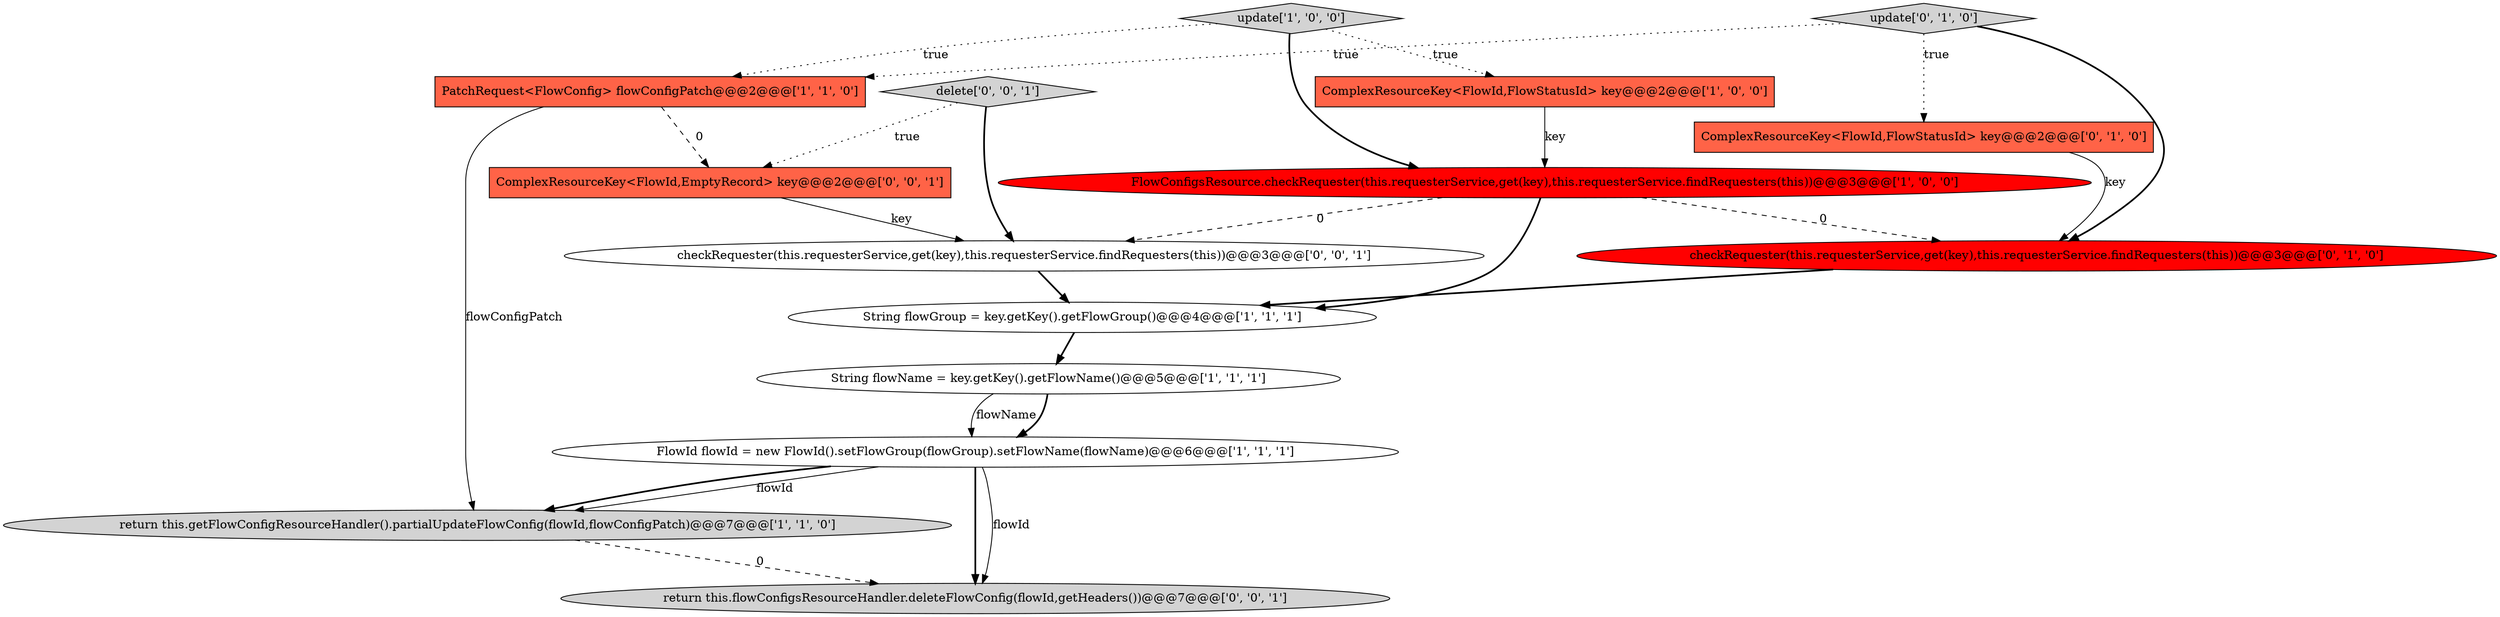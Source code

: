 digraph {
4 [style = filled, label = "update['1', '0', '0']", fillcolor = lightgray, shape = diamond image = "AAA0AAABBB1BBB"];
5 [style = filled, label = "ComplexResourceKey<FlowId,FlowStatusId> key@@@2@@@['1', '0', '0']", fillcolor = tomato, shape = box image = "AAA0AAABBB1BBB"];
3 [style = filled, label = "return this.getFlowConfigResourceHandler().partialUpdateFlowConfig(flowId,flowConfigPatch)@@@7@@@['1', '1', '0']", fillcolor = lightgray, shape = ellipse image = "AAA0AAABBB1BBB"];
8 [style = filled, label = "ComplexResourceKey<FlowId,FlowStatusId> key@@@2@@@['0', '1', '0']", fillcolor = tomato, shape = box image = "AAA0AAABBB2BBB"];
11 [style = filled, label = "delete['0', '0', '1']", fillcolor = lightgray, shape = diamond image = "AAA0AAABBB3BBB"];
13 [style = filled, label = "ComplexResourceKey<FlowId,EmptyRecord> key@@@2@@@['0', '0', '1']", fillcolor = tomato, shape = box image = "AAA0AAABBB3BBB"];
9 [style = filled, label = "checkRequester(this.requesterService,get(key),this.requesterService.findRequesters(this))@@@3@@@['0', '1', '0']", fillcolor = red, shape = ellipse image = "AAA1AAABBB2BBB"];
1 [style = filled, label = "String flowGroup = key.getKey().getFlowGroup()@@@4@@@['1', '1', '1']", fillcolor = white, shape = ellipse image = "AAA0AAABBB1BBB"];
6 [style = filled, label = "PatchRequest<FlowConfig> flowConfigPatch@@@2@@@['1', '1', '0']", fillcolor = tomato, shape = box image = "AAA0AAABBB1BBB"];
7 [style = filled, label = "FlowConfigsResource.checkRequester(this.requesterService,get(key),this.requesterService.findRequesters(this))@@@3@@@['1', '0', '0']", fillcolor = red, shape = ellipse image = "AAA1AAABBB1BBB"];
10 [style = filled, label = "update['0', '1', '0']", fillcolor = lightgray, shape = diamond image = "AAA0AAABBB2BBB"];
12 [style = filled, label = "checkRequester(this.requesterService,get(key),this.requesterService.findRequesters(this))@@@3@@@['0', '0', '1']", fillcolor = white, shape = ellipse image = "AAA0AAABBB3BBB"];
2 [style = filled, label = "String flowName = key.getKey().getFlowName()@@@5@@@['1', '1', '1']", fillcolor = white, shape = ellipse image = "AAA0AAABBB1BBB"];
0 [style = filled, label = "FlowId flowId = new FlowId().setFlowGroup(flowGroup).setFlowName(flowName)@@@6@@@['1', '1', '1']", fillcolor = white, shape = ellipse image = "AAA0AAABBB1BBB"];
14 [style = filled, label = "return this.flowConfigsResourceHandler.deleteFlowConfig(flowId,getHeaders())@@@7@@@['0', '0', '1']", fillcolor = lightgray, shape = ellipse image = "AAA0AAABBB3BBB"];
4->6 [style = dotted, label="true"];
0->3 [style = bold, label=""];
4->5 [style = dotted, label="true"];
10->8 [style = dotted, label="true"];
13->12 [style = solid, label="key"];
10->6 [style = dotted, label="true"];
7->1 [style = bold, label=""];
2->0 [style = solid, label="flowName"];
11->12 [style = bold, label=""];
11->13 [style = dotted, label="true"];
12->1 [style = bold, label=""];
5->7 [style = solid, label="key"];
4->7 [style = bold, label=""];
0->14 [style = bold, label=""];
2->0 [style = bold, label=""];
0->3 [style = solid, label="flowId"];
6->13 [style = dashed, label="0"];
0->14 [style = solid, label="flowId"];
7->9 [style = dashed, label="0"];
7->12 [style = dashed, label="0"];
1->2 [style = bold, label=""];
6->3 [style = solid, label="flowConfigPatch"];
10->9 [style = bold, label=""];
3->14 [style = dashed, label="0"];
9->1 [style = bold, label=""];
8->9 [style = solid, label="key"];
}
